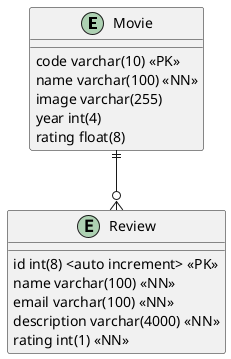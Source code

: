 @startuml "Modelo Entidad Relacion"

Entity Movie {
    code varchar(10) <<PK>>
    name varchar(100) <<NN>>
    image varchar(255)
    year int(4) 
    rating float(8)
}

Entity Review {
    id int(8) <auto increment> <<PK>>
    name varchar(100) <<NN>>
    email varchar(100) <<NN>>
    description varchar(4000) <<NN>>
    rating int(1) <<NN>>
}

Movie ||--o{ Review



@enduml